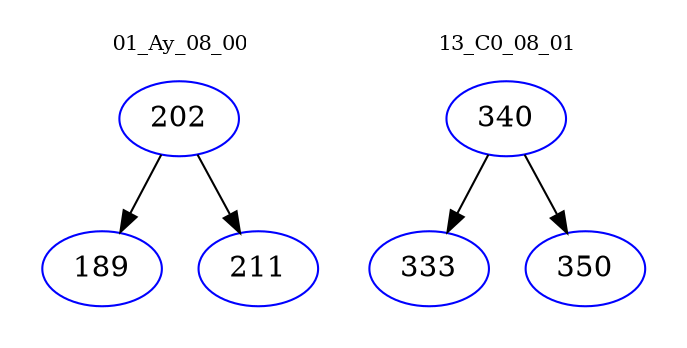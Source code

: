 digraph{
subgraph cluster_0 {
color = white
label = "01_Ay_08_00";
fontsize=10;
T0_202 [label="202", color="blue"]
T0_202 -> T0_189 [color="black"]
T0_189 [label="189", color="blue"]
T0_202 -> T0_211 [color="black"]
T0_211 [label="211", color="blue"]
}
subgraph cluster_1 {
color = white
label = "13_C0_08_01";
fontsize=10;
T1_340 [label="340", color="blue"]
T1_340 -> T1_333 [color="black"]
T1_333 [label="333", color="blue"]
T1_340 -> T1_350 [color="black"]
T1_350 [label="350", color="blue"]
}
}
